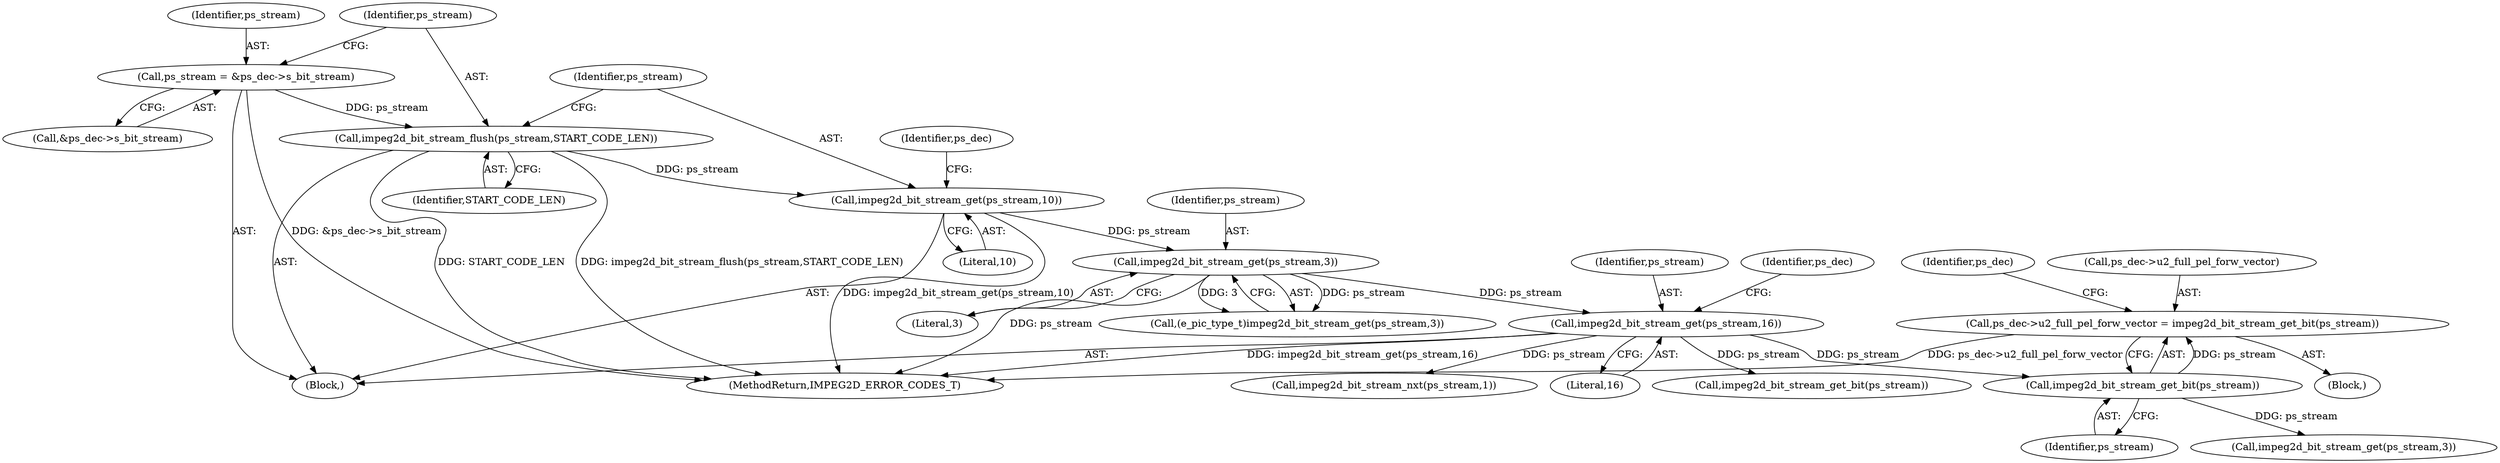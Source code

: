 digraph "0_Android_ffab15eb80630dc799eb410855c93525b75233c3_3@pointer" {
"1000172" [label="(Call,ps_dec->u2_full_pel_forw_vector = impeg2d_bit_stream_get_bit(ps_stream))"];
"1000176" [label="(Call,impeg2d_bit_stream_get_bit(ps_stream))"];
"1000156" [label="(Call,impeg2d_bit_stream_get(ps_stream,16))"];
"1000135" [label="(Call,impeg2d_bit_stream_get(ps_stream,3))"];
"1000126" [label="(Call,impeg2d_bit_stream_get(ps_stream,10))"];
"1000123" [label="(Call,impeg2d_bit_stream_flush(ps_stream,START_CODE_LEN))"];
"1000117" [label="(Call,ps_stream = &ps_dec->s_bit_stream)"];
"1000173" [label="(Call,ps_dec->u2_full_pel_forw_vector)"];
"1000133" [label="(Call,(e_pic_type_t)impeg2d_bit_stream_get(ps_stream,3))"];
"1000124" [label="(Identifier,ps_stream)"];
"1000177" [label="(Identifier,ps_stream)"];
"1000156" [label="(Call,impeg2d_bit_stream_get(ps_stream,16))"];
"1000137" [label="(Literal,3)"];
"1000128" [label="(Literal,10)"];
"1000118" [label="(Identifier,ps_stream)"];
"1000123" [label="(Call,impeg2d_bit_stream_flush(ps_stream,START_CODE_LEN))"];
"1000125" [label="(Identifier,START_CODE_LEN)"];
"1000253" [label="(Call,impeg2d_bit_stream_nxt(ps_stream,1))"];
"1000115" [label="(Block,)"];
"1000182" [label="(Call,impeg2d_bit_stream_get(ps_stream,3))"];
"1000119" [label="(Call,&ps_dec->s_bit_stream)"];
"1000171" [label="(Block,)"];
"1000157" [label="(Identifier,ps_stream)"];
"1000127" [label="(Identifier,ps_stream)"];
"1000126" [label="(Call,impeg2d_bit_stream_get(ps_stream,10))"];
"1000117" [label="(Call,ps_stream = &ps_dec->s_bit_stream)"];
"1000176" [label="(Call,impeg2d_bit_stream_get_bit(ps_stream))"];
"1000135" [label="(Call,impeg2d_bit_stream_get(ps_stream,3))"];
"1000158" [label="(Literal,16)"];
"1000196" [label="(Call,impeg2d_bit_stream_get_bit(ps_stream))"];
"1000180" [label="(Identifier,ps_dec)"];
"1000163" [label="(Identifier,ps_dec)"];
"1000172" [label="(Call,ps_dec->u2_full_pel_forw_vector = impeg2d_bit_stream_get_bit(ps_stream))"];
"1000131" [label="(Identifier,ps_dec)"];
"1000276" [label="(MethodReturn,IMPEG2D_ERROR_CODES_T)"];
"1000136" [label="(Identifier,ps_stream)"];
"1000172" -> "1000171"  [label="AST: "];
"1000172" -> "1000176"  [label="CFG: "];
"1000173" -> "1000172"  [label="AST: "];
"1000176" -> "1000172"  [label="AST: "];
"1000180" -> "1000172"  [label="CFG: "];
"1000172" -> "1000276"  [label="DDG: ps_dec->u2_full_pel_forw_vector"];
"1000176" -> "1000172"  [label="DDG: ps_stream"];
"1000176" -> "1000177"  [label="CFG: "];
"1000177" -> "1000176"  [label="AST: "];
"1000156" -> "1000176"  [label="DDG: ps_stream"];
"1000176" -> "1000182"  [label="DDG: ps_stream"];
"1000156" -> "1000115"  [label="AST: "];
"1000156" -> "1000158"  [label="CFG: "];
"1000157" -> "1000156"  [label="AST: "];
"1000158" -> "1000156"  [label="AST: "];
"1000163" -> "1000156"  [label="CFG: "];
"1000156" -> "1000276"  [label="DDG: impeg2d_bit_stream_get(ps_stream,16)"];
"1000135" -> "1000156"  [label="DDG: ps_stream"];
"1000156" -> "1000196"  [label="DDG: ps_stream"];
"1000156" -> "1000253"  [label="DDG: ps_stream"];
"1000135" -> "1000133"  [label="AST: "];
"1000135" -> "1000137"  [label="CFG: "];
"1000136" -> "1000135"  [label="AST: "];
"1000137" -> "1000135"  [label="AST: "];
"1000133" -> "1000135"  [label="CFG: "];
"1000135" -> "1000276"  [label="DDG: ps_stream"];
"1000135" -> "1000133"  [label="DDG: ps_stream"];
"1000135" -> "1000133"  [label="DDG: 3"];
"1000126" -> "1000135"  [label="DDG: ps_stream"];
"1000126" -> "1000115"  [label="AST: "];
"1000126" -> "1000128"  [label="CFG: "];
"1000127" -> "1000126"  [label="AST: "];
"1000128" -> "1000126"  [label="AST: "];
"1000131" -> "1000126"  [label="CFG: "];
"1000126" -> "1000276"  [label="DDG: impeg2d_bit_stream_get(ps_stream,10)"];
"1000123" -> "1000126"  [label="DDG: ps_stream"];
"1000123" -> "1000115"  [label="AST: "];
"1000123" -> "1000125"  [label="CFG: "];
"1000124" -> "1000123"  [label="AST: "];
"1000125" -> "1000123"  [label="AST: "];
"1000127" -> "1000123"  [label="CFG: "];
"1000123" -> "1000276"  [label="DDG: START_CODE_LEN"];
"1000123" -> "1000276"  [label="DDG: impeg2d_bit_stream_flush(ps_stream,START_CODE_LEN)"];
"1000117" -> "1000123"  [label="DDG: ps_stream"];
"1000117" -> "1000115"  [label="AST: "];
"1000117" -> "1000119"  [label="CFG: "];
"1000118" -> "1000117"  [label="AST: "];
"1000119" -> "1000117"  [label="AST: "];
"1000124" -> "1000117"  [label="CFG: "];
"1000117" -> "1000276"  [label="DDG: &ps_dec->s_bit_stream"];
}
